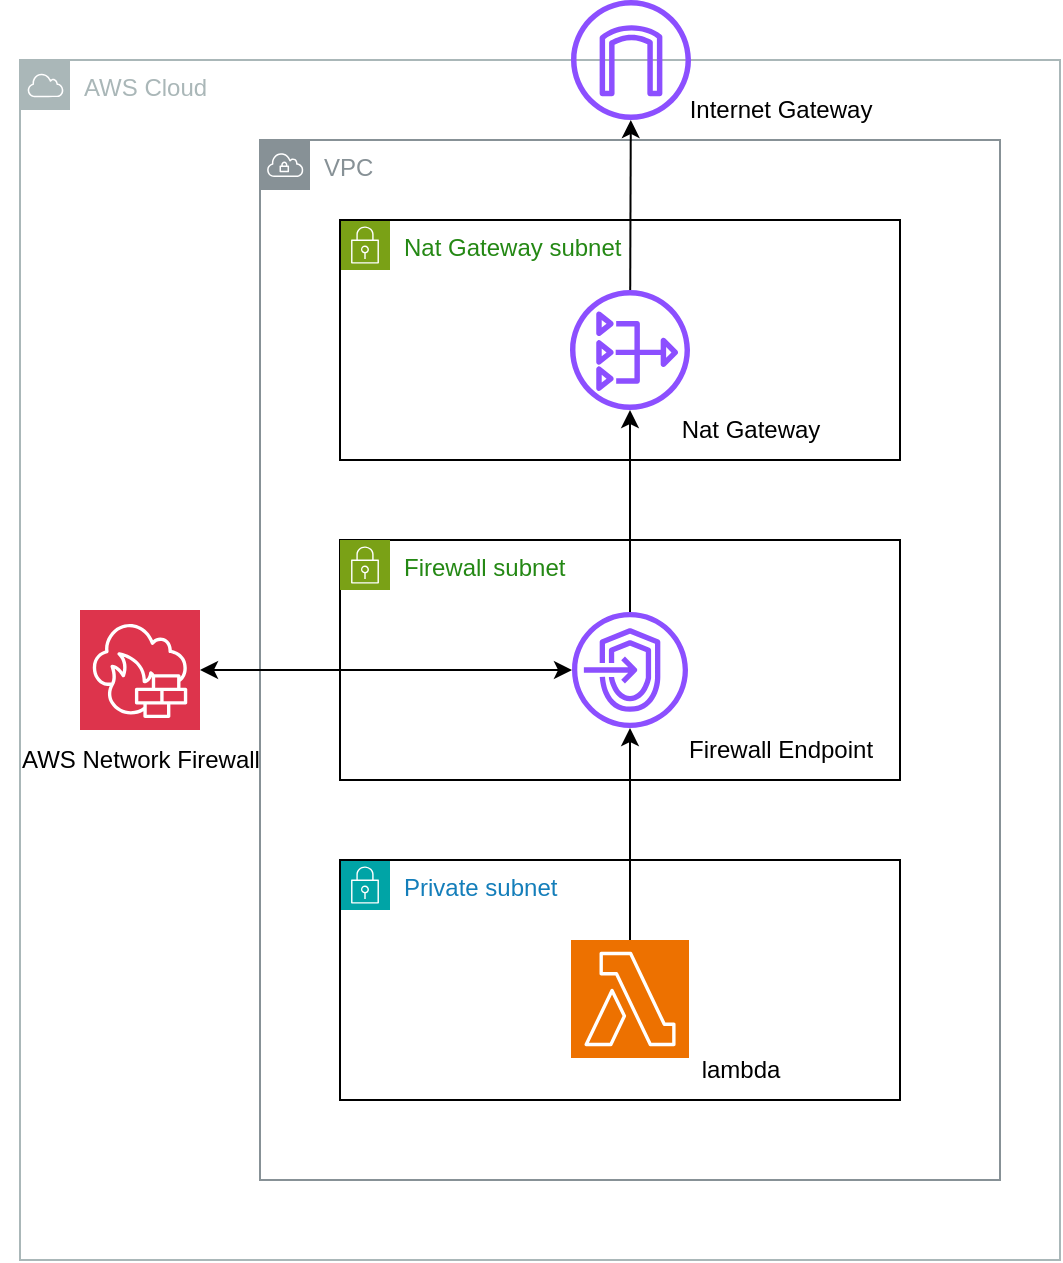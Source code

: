 <mxfile>
    <diagram id="jm_R7KEvmiHFM4XvC4lZ" name="Page-1">
        <mxGraphModel dx="716" dy="541" grid="1" gridSize="10" guides="1" tooltips="1" connect="1" arrows="1" fold="1" page="1" pageScale="1" pageWidth="1654" pageHeight="1169" background="light-dark(#FFFFFF,#F6F6F6)" math="0" shadow="0">
            <root>
                <mxCell id="0"/>
                <mxCell id="1" parent="0"/>
                <mxCell id="3" value="AWS Cloud" style="sketch=0;outlineConnect=0;gradientColor=none;html=1;whiteSpace=wrap;fontSize=12;fontStyle=0;shape=mxgraph.aws4.group;grIcon=mxgraph.aws4.group_aws_cloud;strokeColor=#AAB7B8;fillColor=none;verticalAlign=top;align=left;spacingLeft=30;fontColor=#AAB7B8;dashed=0;" vertex="1" parent="1">
                    <mxGeometry x="240" y="40" width="520" height="600" as="geometry"/>
                </mxCell>
                <mxCell id="4" value="VPC" style="sketch=0;outlineConnect=0;gradientColor=none;html=1;whiteSpace=wrap;fontSize=12;fontStyle=0;shape=mxgraph.aws4.group;grIcon=mxgraph.aws4.group_vpc;strokeColor=#879196;fillColor=none;verticalAlign=top;align=left;spacingLeft=30;fontColor=#879196;dashed=0;" vertex="1" parent="1">
                    <mxGeometry x="360" y="80" width="370" height="520" as="geometry"/>
                </mxCell>
                <mxCell id="10" value="Nat Gateway subnet" style="points=[[0,0],[0.25,0],[0.5,0],[0.75,0],[1,0],[1,0.25],[1,0.5],[1,0.75],[1,1],[0.75,1],[0.5,1],[0.25,1],[0,1],[0,0.75],[0,0.5],[0,0.25]];outlineConnect=0;gradientColor=none;html=1;whiteSpace=wrap;fontSize=12;fontStyle=0;container=1;pointerEvents=0;collapsible=0;recursiveResize=0;shape=mxgraph.aws4.group;grIcon=mxgraph.aws4.group_security_group;grStroke=0;strokeColor=#7AA116;fillColor=none;verticalAlign=top;align=left;spacingLeft=30;fontColor=#248814;dashed=0;" vertex="1" parent="1">
                    <mxGeometry x="400" y="120" width="330" height="130" as="geometry"/>
                </mxCell>
                <mxCell id="11" value="" style="rounded=0;whiteSpace=wrap;html=1;fillColor=none;strokeColor=light-dark(#000000,#61820B);" vertex="1" parent="10">
                    <mxGeometry width="280" height="120" as="geometry"/>
                </mxCell>
                <mxCell id="21" value="" style="sketch=0;outlineConnect=0;fontColor=#232F3E;gradientColor=none;fillColor=#8C4FFF;strokeColor=none;dashed=0;verticalLabelPosition=bottom;verticalAlign=top;align=center;html=1;fontSize=12;fontStyle=0;aspect=fixed;pointerEvents=1;shape=mxgraph.aws4.nat_gateway;" vertex="1" parent="10">
                    <mxGeometry x="115" y="35" width="60" height="60" as="geometry"/>
                </mxCell>
                <mxCell id="27" value="&lt;font style=&quot;color: light-dark(rgb(0, 0, 0), rgb(10, 0, 0));&quot;&gt;Nat Gateway&lt;/font&gt;" style="text;html=1;align=center;verticalAlign=middle;resizable=0;points=[];autosize=1;strokeColor=none;fillColor=none;" vertex="1" parent="10">
                    <mxGeometry x="160" y="90" width="90" height="30" as="geometry"/>
                </mxCell>
                <mxCell id="12" value="" style="rounded=0;whiteSpace=wrap;html=1;fillColor=none;strokeColor=light-dark(#000000,#61820B);" vertex="1" parent="1">
                    <mxGeometry x="400" y="280" width="280" height="120" as="geometry"/>
                </mxCell>
                <mxCell id="13" value="Firewall subnet" style="points=[[0,0],[0.25,0],[0.5,0],[0.75,0],[1,0],[1,0.25],[1,0.5],[1,0.75],[1,1],[0.75,1],[0.5,1],[0.25,1],[0,1],[0,0.75],[0,0.5],[0,0.25]];outlineConnect=0;gradientColor=none;html=1;whiteSpace=wrap;fontSize=12;fontStyle=0;container=1;pointerEvents=0;collapsible=0;recursiveResize=0;shape=mxgraph.aws4.group;grIcon=mxgraph.aws4.group_security_group;grStroke=0;strokeColor=#7AA116;fillColor=none;verticalAlign=top;align=left;spacingLeft=30;fontColor=#248814;dashed=0;" vertex="1" parent="1">
                    <mxGeometry x="400" y="280" width="330" height="130" as="geometry"/>
                </mxCell>
                <mxCell id="18" value="" style="sketch=0;outlineConnect=0;fontColor=#232F3E;gradientColor=none;fillColor=#8C4FFF;strokeColor=none;dashed=0;verticalLabelPosition=bottom;verticalAlign=top;align=center;html=1;fontSize=12;fontStyle=0;aspect=fixed;pointerEvents=1;shape=mxgraph.aws4.endpoints;" vertex="1" parent="13">
                    <mxGeometry x="116" y="36" width="58" height="58" as="geometry"/>
                </mxCell>
                <mxCell id="26" value="&lt;font style=&quot;color: light-dark(rgb(0, 0, 0), rgb(10, 0, 0));&quot;&gt;Firewall Endpoint&lt;/font&gt;" style="text;html=1;align=center;verticalAlign=middle;resizable=0;points=[];autosize=1;strokeColor=none;fillColor=none;" vertex="1" parent="13">
                    <mxGeometry x="160" y="90" width="120" height="30" as="geometry"/>
                </mxCell>
                <mxCell id="16" value="Private subnet" style="points=[[0,0],[0.25,0],[0.5,0],[0.75,0],[1,0],[1,0.25],[1,0.5],[1,0.75],[1,1],[0.75,1],[0.5,1],[0.25,1],[0,1],[0,0.75],[0,0.5],[0,0.25]];outlineConnect=0;gradientColor=none;html=1;whiteSpace=wrap;fontSize=12;fontStyle=0;container=1;pointerEvents=0;collapsible=0;recursiveResize=0;shape=mxgraph.aws4.group;grIcon=mxgraph.aws4.group_security_group;grStroke=0;strokeColor=#00A4A6;fillColor=none;verticalAlign=top;align=left;spacingLeft=30;fontColor=#147EBA;dashed=0;" vertex="1" parent="1">
                    <mxGeometry x="400" y="440" width="120" height="30" as="geometry"/>
                </mxCell>
                <mxCell id="17" value="" style="rounded=0;whiteSpace=wrap;html=1;fillColor=none;strokeColor=light-dark(#000000,#0F9C9E);" vertex="1" parent="1">
                    <mxGeometry x="400" y="440" width="280" height="120" as="geometry"/>
                </mxCell>
                <mxCell id="19" value="" style="sketch=0;points=[[0,0,0],[0.25,0,0],[0.5,0,0],[0.75,0,0],[1,0,0],[0,1,0],[0.25,1,0],[0.5,1,0],[0.75,1,0],[1,1,0],[0,0.25,0],[0,0.5,0],[0,0.75,0],[1,0.25,0],[1,0.5,0],[1,0.75,0]];outlineConnect=0;fontColor=#232F3E;fillColor=#DD344C;strokeColor=light-dark(#FFFFFF,#FFFFFF);dashed=0;verticalLabelPosition=bottom;verticalAlign=top;align=center;html=1;fontSize=12;fontStyle=0;aspect=fixed;shape=mxgraph.aws4.resourceIcon;resIcon=mxgraph.aws4.network_firewall;" vertex="1" parent="1">
                    <mxGeometry x="270" y="315" width="60" height="60" as="geometry"/>
                </mxCell>
                <mxCell id="28" style="edgeStyle=none;html=1;strokeColor=light-dark(#000000,#000000);" edge="1" parent="1" source="20" target="18">
                    <mxGeometry relative="1" as="geometry"/>
                </mxCell>
                <mxCell id="20" value="" style="sketch=0;points=[[0,0,0],[0.25,0,0],[0.5,0,0],[0.75,0,0],[1,0,0],[0,1,0],[0.25,1,0],[0.5,1,0],[0.75,1,0],[1,1,0],[0,0.25,0],[0,0.5,0],[0,0.75,0],[1,0.25,0],[1,0.5,0],[1,0.75,0]];outlineConnect=0;fontColor=#232F3E;fillColor=#ED7100;strokeColor=light-dark(#FFFFFF,#E8FFE9);dashed=0;verticalLabelPosition=bottom;verticalAlign=top;align=center;html=1;fontSize=12;fontStyle=0;aspect=fixed;shape=mxgraph.aws4.resourceIcon;resIcon=mxgraph.aws4.lambda;" vertex="1" parent="1">
                    <mxGeometry x="515.5" y="480" width="59" height="59" as="geometry"/>
                </mxCell>
                <mxCell id="22" value="" style="sketch=0;outlineConnect=0;fontColor=#232F3E;gradientColor=none;fillColor=#8C4FFF;strokeColor=none;dashed=0;verticalLabelPosition=bottom;verticalAlign=top;align=center;html=1;fontSize=12;fontStyle=0;aspect=fixed;pointerEvents=1;shape=mxgraph.aws4.internet_gateway;" vertex="1" parent="1">
                    <mxGeometry x="515.5" y="10" width="60" height="60" as="geometry"/>
                </mxCell>
                <mxCell id="23" value="&lt;font style=&quot;color: light-dark(rgb(0, 0, 0), rgb(10, 0, 0));&quot;&gt;lambda&lt;/font&gt;" style="text;html=1;align=center;verticalAlign=middle;resizable=0;points=[];autosize=1;strokeColor=none;fillColor=none;" vertex="1" parent="1">
                    <mxGeometry x="570" y="530" width="60" height="30" as="geometry"/>
                </mxCell>
                <mxCell id="24" value="&lt;font style=&quot;color: light-dark(rgb(0, 0, 0), rgb(10, 0, 0));&quot;&gt;AWS Network Firewall&lt;/font&gt;" style="text;html=1;align=center;verticalAlign=middle;resizable=0;points=[];autosize=1;strokeColor=none;fillColor=none;" vertex="1" parent="1">
                    <mxGeometry x="230" y="375" width="140" height="30" as="geometry"/>
                </mxCell>
                <mxCell id="25" value="&lt;font style=&quot;color: light-dark(rgb(0, 0, 0), rgb(10, 0, 0));&quot;&gt;Internet Gateway&lt;/font&gt;" style="text;html=1;align=center;verticalAlign=middle;resizable=0;points=[];autosize=1;strokeColor=none;fillColor=none;" vertex="1" parent="1">
                    <mxGeometry x="565" y="50" width="110" height="30" as="geometry"/>
                </mxCell>
                <mxCell id="29" style="edgeStyle=none;html=1;strokeColor=light-dark(#000000,#000000);entryX=1;entryY=0.5;entryDx=0;entryDy=0;entryPerimeter=0;startArrow=classic;startFill=1;" edge="1" parent="1" source="18" target="19">
                    <mxGeometry relative="1" as="geometry"/>
                </mxCell>
                <mxCell id="30" style="edgeStyle=none;html=1;strokeColor=light-dark(#000000,#000000);" edge="1" parent="1" source="18" target="21">
                    <mxGeometry relative="1" as="geometry"/>
                </mxCell>
                <mxCell id="31" style="edgeStyle=none;html=1;strokeColor=light-dark(#000000,#000000);" edge="1" parent="1" source="21" target="22">
                    <mxGeometry relative="1" as="geometry"/>
                </mxCell>
            </root>
        </mxGraphModel>
    </diagram>
</mxfile>
